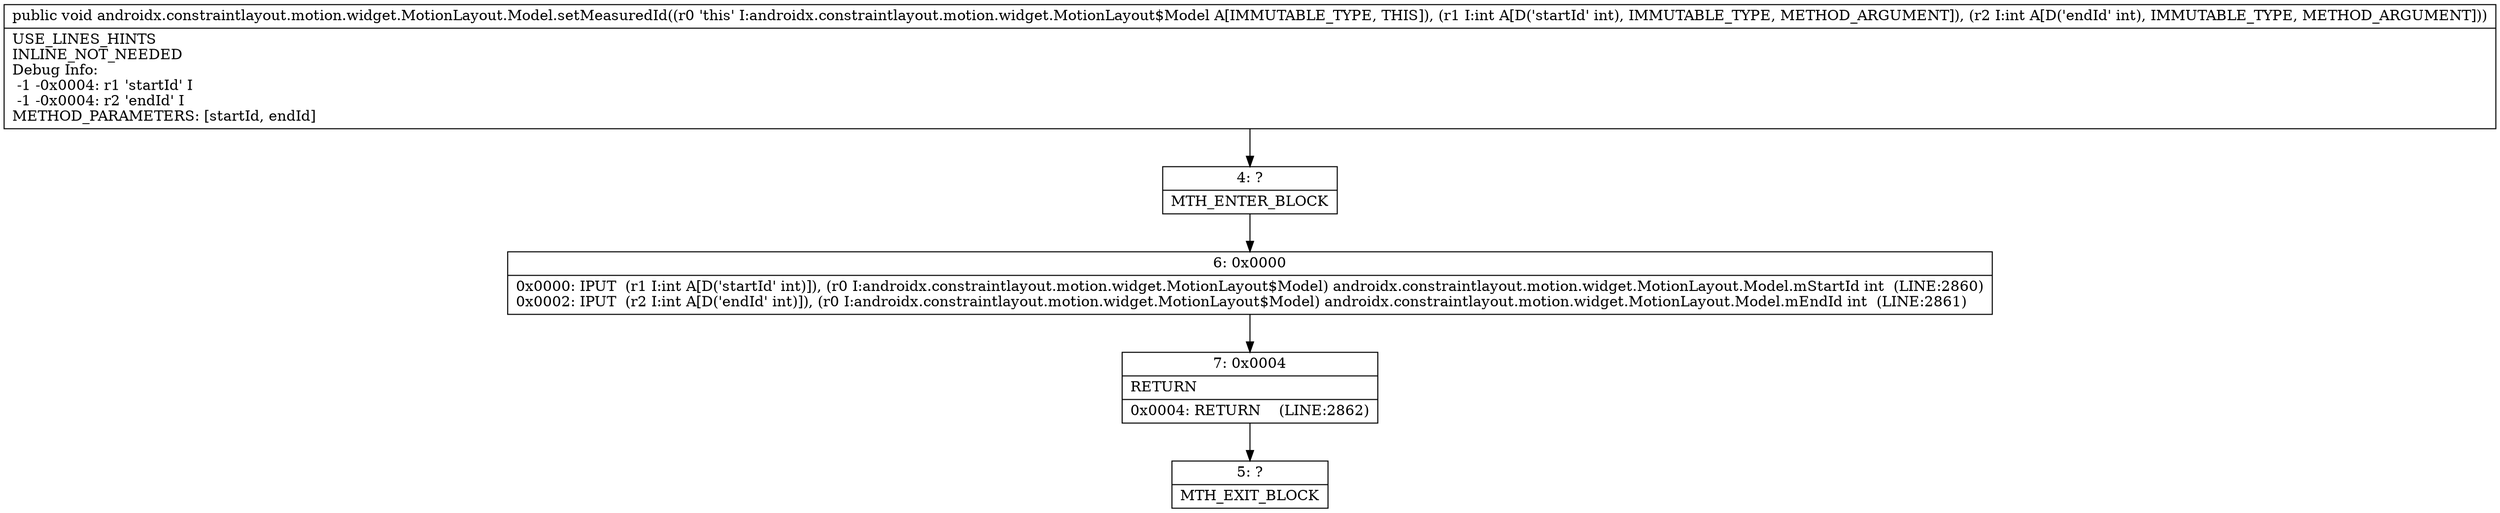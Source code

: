 digraph "CFG forandroidx.constraintlayout.motion.widget.MotionLayout.Model.setMeasuredId(II)V" {
Node_4 [shape=record,label="{4\:\ ?|MTH_ENTER_BLOCK\l}"];
Node_6 [shape=record,label="{6\:\ 0x0000|0x0000: IPUT  (r1 I:int A[D('startId' int)]), (r0 I:androidx.constraintlayout.motion.widget.MotionLayout$Model) androidx.constraintlayout.motion.widget.MotionLayout.Model.mStartId int  (LINE:2860)\l0x0002: IPUT  (r2 I:int A[D('endId' int)]), (r0 I:androidx.constraintlayout.motion.widget.MotionLayout$Model) androidx.constraintlayout.motion.widget.MotionLayout.Model.mEndId int  (LINE:2861)\l}"];
Node_7 [shape=record,label="{7\:\ 0x0004|RETURN\l|0x0004: RETURN    (LINE:2862)\l}"];
Node_5 [shape=record,label="{5\:\ ?|MTH_EXIT_BLOCK\l}"];
MethodNode[shape=record,label="{public void androidx.constraintlayout.motion.widget.MotionLayout.Model.setMeasuredId((r0 'this' I:androidx.constraintlayout.motion.widget.MotionLayout$Model A[IMMUTABLE_TYPE, THIS]), (r1 I:int A[D('startId' int), IMMUTABLE_TYPE, METHOD_ARGUMENT]), (r2 I:int A[D('endId' int), IMMUTABLE_TYPE, METHOD_ARGUMENT]))  | USE_LINES_HINTS\lINLINE_NOT_NEEDED\lDebug Info:\l  \-1 \-0x0004: r1 'startId' I\l  \-1 \-0x0004: r2 'endId' I\lMETHOD_PARAMETERS: [startId, endId]\l}"];
MethodNode -> Node_4;Node_4 -> Node_6;
Node_6 -> Node_7;
Node_7 -> Node_5;
}


